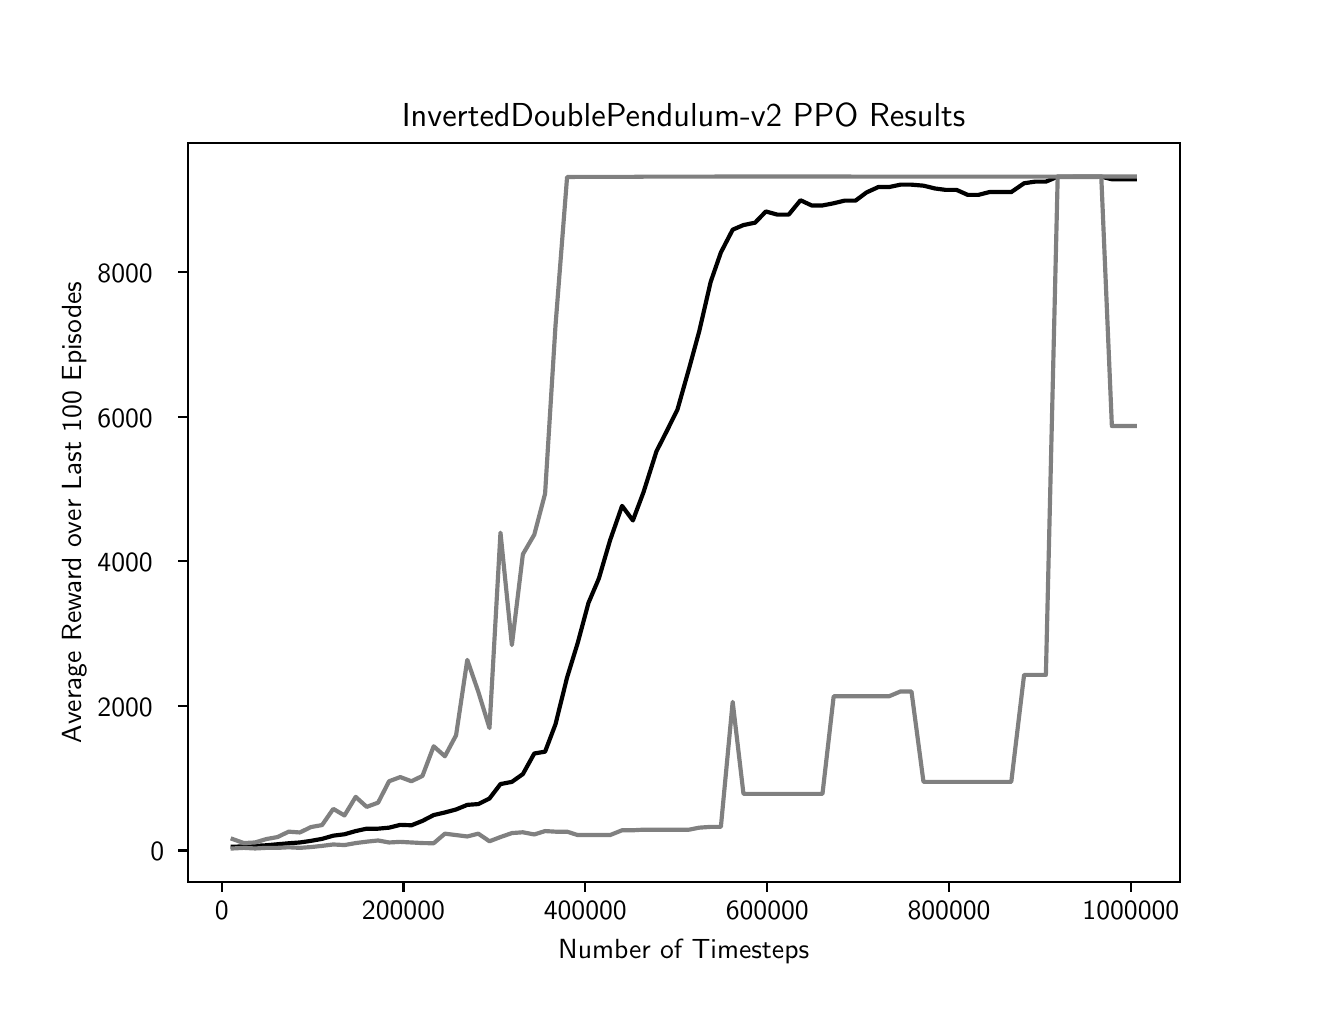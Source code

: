 \begingroup%
\makeatletter%
\begin{pgfpicture}%
\pgfpathrectangle{\pgfpointorigin}{\pgfqpoint{6.4in}{4.8in}}%
\pgfusepath{use as bounding box, clip}%
\begin{pgfscope}%
\pgfsetbuttcap%
\pgfsetmiterjoin%
\definecolor{currentfill}{rgb}{1.0,1.0,1.0}%
\pgfsetfillcolor{currentfill}%
\pgfsetlinewidth{0.0pt}%
\definecolor{currentstroke}{rgb}{1.0,1.0,1.0}%
\pgfsetstrokecolor{currentstroke}%
\pgfsetdash{}{0pt}%
\pgfpathmoveto{\pgfqpoint{0.0in}{0.0in}}%
\pgfpathlineto{\pgfqpoint{6.4in}{0.0in}}%
\pgfpathlineto{\pgfqpoint{6.4in}{4.8in}}%
\pgfpathlineto{\pgfqpoint{0.0in}{4.8in}}%
\pgfpathclose%
\pgfusepath{fill}%
\end{pgfscope}%
\begin{pgfscope}%
\pgfsetbuttcap%
\pgfsetmiterjoin%
\definecolor{currentfill}{rgb}{1.0,1.0,1.0}%
\pgfsetfillcolor{currentfill}%
\pgfsetlinewidth{0.0pt}%
\definecolor{currentstroke}{rgb}{0.0,0.0,0.0}%
\pgfsetstrokecolor{currentstroke}%
\pgfsetstrokeopacity{0.0}%
\pgfsetdash{}{0pt}%
\pgfpathmoveto{\pgfqpoint{0.8in}{0.528in}}%
\pgfpathlineto{\pgfqpoint{5.76in}{0.528in}}%
\pgfpathlineto{\pgfqpoint{5.76in}{4.224in}}%
\pgfpathlineto{\pgfqpoint{0.8in}{4.224in}}%
\pgfpathclose%
\pgfusepath{fill}%
\end{pgfscope}%
\begin{pgfscope}%
\pgfsetbuttcap%
\pgfsetroundjoin%
\definecolor{currentfill}{rgb}{0.0,0.0,0.0}%
\pgfsetfillcolor{currentfill}%
\pgfsetlinewidth{0.803pt}%
\definecolor{currentstroke}{rgb}{0.0,0.0,0.0}%
\pgfsetstrokecolor{currentstroke}%
\pgfsetdash{}{0pt}%
\pgfsys@defobject{currentmarker}{\pgfqpoint{0.0in}{-0.049in}}{\pgfqpoint{0.0in}{0.0in}}{%
\pgfpathmoveto{\pgfqpoint{0.0in}{0.0in}}%
\pgfpathlineto{\pgfqpoint{0.0in}{-0.049in}}%
\pgfusepath{stroke,fill}%
}%
\begin{pgfscope}%
\pgfsys@transformshift{0.97in}{0.528in}%
\pgfsys@useobject{currentmarker}{}%
\end{pgfscope}%
\end{pgfscope}%
\begin{pgfscope}%
\pgftext[x=0.97in,y=0.431in,,top]{\sffamily\fontsize{10.0}{12.0}\selectfont 0}%
\end{pgfscope}%
\begin{pgfscope}%
\pgfsetbuttcap%
\pgfsetroundjoin%
\definecolor{currentfill}{rgb}{0.0,0.0,0.0}%
\pgfsetfillcolor{currentfill}%
\pgfsetlinewidth{0.803pt}%
\definecolor{currentstroke}{rgb}{0.0,0.0,0.0}%
\pgfsetstrokecolor{currentstroke}%
\pgfsetdash{}{0pt}%
\pgfsys@defobject{currentmarker}{\pgfqpoint{0.0in}{-0.049in}}{\pgfqpoint{0.0in}{0.0in}}{%
\pgfpathmoveto{\pgfqpoint{0.0in}{0.0in}}%
\pgfpathlineto{\pgfqpoint{0.0in}{-0.049in}}%
\pgfusepath{stroke,fill}%
}%
\begin{pgfscope}%
\pgfsys@transformshift{1.879in}{0.528in}%
\pgfsys@useobject{currentmarker}{}%
\end{pgfscope}%
\end{pgfscope}%
\begin{pgfscope}%
\pgftext[x=1.879in,y=0.431in,,top]{\sffamily\fontsize{10.0}{12.0}\selectfont 200000}%
\end{pgfscope}%
\begin{pgfscope}%
\pgfsetbuttcap%
\pgfsetroundjoin%
\definecolor{currentfill}{rgb}{0.0,0.0,0.0}%
\pgfsetfillcolor{currentfill}%
\pgfsetlinewidth{0.803pt}%
\definecolor{currentstroke}{rgb}{0.0,0.0,0.0}%
\pgfsetstrokecolor{currentstroke}%
\pgfsetdash{}{0pt}%
\pgfsys@defobject{currentmarker}{\pgfqpoint{0.0in}{-0.049in}}{\pgfqpoint{0.0in}{0.0in}}{%
\pgfpathmoveto{\pgfqpoint{0.0in}{0.0in}}%
\pgfpathlineto{\pgfqpoint{0.0in}{-0.049in}}%
\pgfusepath{stroke,fill}%
}%
\begin{pgfscope}%
\pgfsys@transformshift{2.788in}{0.528in}%
\pgfsys@useobject{currentmarker}{}%
\end{pgfscope}%
\end{pgfscope}%
\begin{pgfscope}%
\pgftext[x=2.788in,y=0.431in,,top]{\sffamily\fontsize{10.0}{12.0}\selectfont 400000}%
\end{pgfscope}%
\begin{pgfscope}%
\pgfsetbuttcap%
\pgfsetroundjoin%
\definecolor{currentfill}{rgb}{0.0,0.0,0.0}%
\pgfsetfillcolor{currentfill}%
\pgfsetlinewidth{0.803pt}%
\definecolor{currentstroke}{rgb}{0.0,0.0,0.0}%
\pgfsetstrokecolor{currentstroke}%
\pgfsetdash{}{0pt}%
\pgfsys@defobject{currentmarker}{\pgfqpoint{0.0in}{-0.049in}}{\pgfqpoint{0.0in}{0.0in}}{%
\pgfpathmoveto{\pgfqpoint{0.0in}{0.0in}}%
\pgfpathlineto{\pgfqpoint{0.0in}{-0.049in}}%
\pgfusepath{stroke,fill}%
}%
\begin{pgfscope}%
\pgfsys@transformshift{3.698in}{0.528in}%
\pgfsys@useobject{currentmarker}{}%
\end{pgfscope}%
\end{pgfscope}%
\begin{pgfscope}%
\pgftext[x=3.698in,y=0.431in,,top]{\sffamily\fontsize{10.0}{12.0}\selectfont 600000}%
\end{pgfscope}%
\begin{pgfscope}%
\pgfsetbuttcap%
\pgfsetroundjoin%
\definecolor{currentfill}{rgb}{0.0,0.0,0.0}%
\pgfsetfillcolor{currentfill}%
\pgfsetlinewidth{0.803pt}%
\definecolor{currentstroke}{rgb}{0.0,0.0,0.0}%
\pgfsetstrokecolor{currentstroke}%
\pgfsetdash{}{0pt}%
\pgfsys@defobject{currentmarker}{\pgfqpoint{0.0in}{-0.049in}}{\pgfqpoint{0.0in}{0.0in}}{%
\pgfpathmoveto{\pgfqpoint{0.0in}{0.0in}}%
\pgfpathlineto{\pgfqpoint{0.0in}{-0.049in}}%
\pgfusepath{stroke,fill}%
}%
\begin{pgfscope}%
\pgfsys@transformshift{4.607in}{0.528in}%
\pgfsys@useobject{currentmarker}{}%
\end{pgfscope}%
\end{pgfscope}%
\begin{pgfscope}%
\pgftext[x=4.607in,y=0.431in,,top]{\sffamily\fontsize{10.0}{12.0}\selectfont 800000}%
\end{pgfscope}%
\begin{pgfscope}%
\pgfsetbuttcap%
\pgfsetroundjoin%
\definecolor{currentfill}{rgb}{0.0,0.0,0.0}%
\pgfsetfillcolor{currentfill}%
\pgfsetlinewidth{0.803pt}%
\definecolor{currentstroke}{rgb}{0.0,0.0,0.0}%
\pgfsetstrokecolor{currentstroke}%
\pgfsetdash{}{0pt}%
\pgfsys@defobject{currentmarker}{\pgfqpoint{0.0in}{-0.049in}}{\pgfqpoint{0.0in}{0.0in}}{%
\pgfpathmoveto{\pgfqpoint{0.0in}{0.0in}}%
\pgfpathlineto{\pgfqpoint{0.0in}{-0.049in}}%
\pgfusepath{stroke,fill}%
}%
\begin{pgfscope}%
\pgfsys@transformshift{5.516in}{0.528in}%
\pgfsys@useobject{currentmarker}{}%
\end{pgfscope}%
\end{pgfscope}%
\begin{pgfscope}%
\pgftext[x=5.516in,y=0.431in,,top]{\sffamily\fontsize{10.0}{12.0}\selectfont 1000000}%
\end{pgfscope}%
\begin{pgfscope}%
\pgftext[x=3.28in,y=0.241in,,top]{\sffamily\fontsize{10.0}{12.0}\selectfont Number of Timesteps}%
\end{pgfscope}%
\begin{pgfscope}%
\pgfsetbuttcap%
\pgfsetroundjoin%
\definecolor{currentfill}{rgb}{0.0,0.0,0.0}%
\pgfsetfillcolor{currentfill}%
\pgfsetlinewidth{0.803pt}%
\definecolor{currentstroke}{rgb}{0.0,0.0,0.0}%
\pgfsetstrokecolor{currentstroke}%
\pgfsetdash{}{0pt}%
\pgfsys@defobject{currentmarker}{\pgfqpoint{-0.049in}{0.0in}}{\pgfqpoint{0.0in}{0.0in}}{%
\pgfpathmoveto{\pgfqpoint{0.0in}{0.0in}}%
\pgfpathlineto{\pgfqpoint{-0.049in}{0.0in}}%
\pgfusepath{stroke,fill}%
}%
\begin{pgfscope}%
\pgfsys@transformshift{0.8in}{0.686in}%
\pgfsys@useobject{currentmarker}{}%
\end{pgfscope}%
\end{pgfscope}%
\begin{pgfscope}%
\pgftext[x=0.614in,y=0.634in,left,base]{\sffamily\fontsize{10.0}{12.0}\selectfont 0}%
\end{pgfscope}%
\begin{pgfscope}%
\pgfsetbuttcap%
\pgfsetroundjoin%
\definecolor{currentfill}{rgb}{0.0,0.0,0.0}%
\pgfsetfillcolor{currentfill}%
\pgfsetlinewidth{0.803pt}%
\definecolor{currentstroke}{rgb}{0.0,0.0,0.0}%
\pgfsetstrokecolor{currentstroke}%
\pgfsetdash{}{0pt}%
\pgfsys@defobject{currentmarker}{\pgfqpoint{-0.049in}{0.0in}}{\pgfqpoint{0.0in}{0.0in}}{%
\pgfpathmoveto{\pgfqpoint{0.0in}{0.0in}}%
\pgfpathlineto{\pgfqpoint{-0.049in}{0.0in}}%
\pgfusepath{stroke,fill}%
}%
\begin{pgfscope}%
\pgfsys@transformshift{0.8in}{1.409in}%
\pgfsys@useobject{currentmarker}{}%
\end{pgfscope}%
\end{pgfscope}%
\begin{pgfscope}%
\pgftext[x=0.349in,y=1.357in,left,base]{\sffamily\fontsize{10.0}{12.0}\selectfont 2000}%
\end{pgfscope}%
\begin{pgfscope}%
\pgfsetbuttcap%
\pgfsetroundjoin%
\definecolor{currentfill}{rgb}{0.0,0.0,0.0}%
\pgfsetfillcolor{currentfill}%
\pgfsetlinewidth{0.803pt}%
\definecolor{currentstroke}{rgb}{0.0,0.0,0.0}%
\pgfsetstrokecolor{currentstroke}%
\pgfsetdash{}{0pt}%
\pgfsys@defobject{currentmarker}{\pgfqpoint{-0.049in}{0.0in}}{\pgfqpoint{0.0in}{0.0in}}{%
\pgfpathmoveto{\pgfqpoint{0.0in}{0.0in}}%
\pgfpathlineto{\pgfqpoint{-0.049in}{0.0in}}%
\pgfusepath{stroke,fill}%
}%
\begin{pgfscope}%
\pgfsys@transformshift{0.8in}{2.132in}%
\pgfsys@useobject{currentmarker}{}%
\end{pgfscope}%
\end{pgfscope}%
\begin{pgfscope}%
\pgftext[x=0.349in,y=2.08in,left,base]{\sffamily\fontsize{10.0}{12.0}\selectfont 4000}%
\end{pgfscope}%
\begin{pgfscope}%
\pgfsetbuttcap%
\pgfsetroundjoin%
\definecolor{currentfill}{rgb}{0.0,0.0,0.0}%
\pgfsetfillcolor{currentfill}%
\pgfsetlinewidth{0.803pt}%
\definecolor{currentstroke}{rgb}{0.0,0.0,0.0}%
\pgfsetstrokecolor{currentstroke}%
\pgfsetdash{}{0pt}%
\pgfsys@defobject{currentmarker}{\pgfqpoint{-0.049in}{0.0in}}{\pgfqpoint{0.0in}{0.0in}}{%
\pgfpathmoveto{\pgfqpoint{0.0in}{0.0in}}%
\pgfpathlineto{\pgfqpoint{-0.049in}{0.0in}}%
\pgfusepath{stroke,fill}%
}%
\begin{pgfscope}%
\pgfsys@transformshift{0.8in}{2.855in}%
\pgfsys@useobject{currentmarker}{}%
\end{pgfscope}%
\end{pgfscope}%
\begin{pgfscope}%
\pgftext[x=0.349in,y=2.803in,left,base]{\sffamily\fontsize{10.0}{12.0}\selectfont 6000}%
\end{pgfscope}%
\begin{pgfscope}%
\pgfsetbuttcap%
\pgfsetroundjoin%
\definecolor{currentfill}{rgb}{0.0,0.0,0.0}%
\pgfsetfillcolor{currentfill}%
\pgfsetlinewidth{0.803pt}%
\definecolor{currentstroke}{rgb}{0.0,0.0,0.0}%
\pgfsetstrokecolor{currentstroke}%
\pgfsetdash{}{0pt}%
\pgfsys@defobject{currentmarker}{\pgfqpoint{-0.049in}{0.0in}}{\pgfqpoint{0.0in}{0.0in}}{%
\pgfpathmoveto{\pgfqpoint{0.0in}{0.0in}}%
\pgfpathlineto{\pgfqpoint{-0.049in}{0.0in}}%
\pgfusepath{stroke,fill}%
}%
\begin{pgfscope}%
\pgfsys@transformshift{0.8in}{3.578in}%
\pgfsys@useobject{currentmarker}{}%
\end{pgfscope}%
\end{pgfscope}%
\begin{pgfscope}%
\pgftext[x=0.349in,y=3.526in,left,base]{\sffamily\fontsize{10.0}{12.0}\selectfont 8000}%
\end{pgfscope}%
\begin{pgfscope}%
\pgftext[x=0.294in,y=2.376in,,bottom,rotate=90.0]{\sffamily\fontsize{10.0}{12.0}\selectfont Average Reward over Last 100 Episodes}%
\end{pgfscope}%
\begin{pgfscope}%
\pgfpathrectangle{\pgfqpoint{0.8in}{0.528in}}{\pgfqpoint{4.96in}{3.696in}}%
\pgfusepath{clip}%
\pgfsetrectcap%
\pgfsetroundjoin%
\pgfsetlinewidth{1.506pt}%
\definecolor{currentstroke}{rgb}{0.0,0.0,0.0}%
\pgfsetstrokecolor{currentstroke}%
\pgfsetdash{}{0pt}%
\pgfpathmoveto{\pgfqpoint{1.025in}{0.705in}}%
\pgfpathlineto{\pgfqpoint{1.081in}{0.706in}}%
\pgfpathlineto{\pgfqpoint{1.137in}{0.709in}}%
\pgfpathlineto{\pgfqpoint{1.193in}{0.712in}}%
\pgfpathlineto{\pgfqpoint{1.249in}{0.717in}}%
\pgfpathlineto{\pgfqpoint{1.305in}{0.722in}}%
\pgfpathlineto{\pgfqpoint{1.361in}{0.726in}}%
\pgfpathlineto{\pgfqpoint{1.416in}{0.734in}}%
\pgfpathlineto{\pgfqpoint{1.472in}{0.744in}}%
\pgfpathlineto{\pgfqpoint{1.528in}{0.76in}}%
\pgfpathlineto{\pgfqpoint{1.584in}{0.767in}}%
\pgfpathlineto{\pgfqpoint{1.64in}{0.783in}}%
\pgfpathlineto{\pgfqpoint{1.695in}{0.795in}}%
\pgfpathlineto{\pgfqpoint{1.752in}{0.795in}}%
\pgfpathlineto{\pgfqpoint{1.807in}{0.8in}}%
\pgfpathlineto{\pgfqpoint{1.863in}{0.814in}}%
\pgfpathlineto{\pgfqpoint{1.919in}{0.812in}}%
\pgfpathlineto{\pgfqpoint{1.974in}{0.834in}}%
\pgfpathlineto{\pgfqpoint{2.03in}{0.863in}}%
\pgfpathlineto{\pgfqpoint{2.086in}{0.876in}}%
\pgfpathlineto{\pgfqpoint{2.142in}{0.891in}}%
\pgfpathlineto{\pgfqpoint{2.198in}{0.914in}}%
\pgfpathlineto{\pgfqpoint{2.253in}{0.918in}}%
\pgfpathlineto{\pgfqpoint{2.309in}{0.946in}}%
\pgfpathlineto{\pgfqpoint{2.364in}{1.018in}}%
\pgfpathlineto{\pgfqpoint{2.421in}{1.029in}}%
\pgfpathlineto{\pgfqpoint{2.476in}{1.068in}}%
\pgfpathlineto{\pgfqpoint{2.533in}{1.171in}}%
\pgfpathlineto{\pgfqpoint{2.587in}{1.18in}}%
\pgfpathlineto{\pgfqpoint{2.639in}{1.317in}}%
\pgfpathlineto{\pgfqpoint{2.697in}{1.551in}}%
\pgfpathlineto{\pgfqpoint{2.75in}{1.723in}}%
\pgfpathlineto{\pgfqpoint{2.804in}{1.924in}}%
\pgfpathlineto{\pgfqpoint{2.856in}{2.046in}}%
\pgfpathlineto{\pgfqpoint{2.912in}{2.237in}}%
\pgfpathlineto{\pgfqpoint{2.972in}{2.409in}}%
\pgfpathlineto{\pgfqpoint{3.026in}{2.336in}}%
\pgfpathlineto{\pgfqpoint{3.079in}{2.477in}}%
\pgfpathlineto{\pgfqpoint{3.144in}{2.682in}}%
\pgfpathlineto{\pgfqpoint{3.195in}{2.782in}}%
\pgfpathlineto{\pgfqpoint{3.249in}{2.891in}}%
\pgfpathlineto{\pgfqpoint{3.307in}{3.096in}}%
\pgfpathlineto{\pgfqpoint{3.358in}{3.283in}}%
\pgfpathlineto{\pgfqpoint{3.415in}{3.529in}}%
\pgfpathlineto{\pgfqpoint{3.466in}{3.676in}}%
\pgfpathlineto{\pgfqpoint{3.525in}{3.79in}}%
\pgfpathlineto{\pgfqpoint{3.579in}{3.813in}}%
\pgfpathlineto{\pgfqpoint{3.637in}{3.825in}}%
\pgfpathlineto{\pgfqpoint{3.691in}{3.881in}}%
\pgfpathlineto{\pgfqpoint{3.749in}{3.865in}}%
\pgfpathlineto{\pgfqpoint{3.805in}{3.865in}}%
\pgfpathlineto{\pgfqpoint{3.864in}{3.937in}}%
\pgfpathlineto{\pgfqpoint{3.92in}{3.911in}}%
\pgfpathlineto{\pgfqpoint{3.974in}{3.911in}}%
\pgfpathlineto{\pgfqpoint{4.03in}{3.922in}}%
\pgfpathlineto{\pgfqpoint{4.084in}{3.935in}}%
\pgfpathlineto{\pgfqpoint{4.139in}{3.935in}}%
\pgfpathlineto{\pgfqpoint{4.194in}{3.976in}}%
\pgfpathlineto{\pgfqpoint{4.253in}{4.003in}}%
\pgfpathlineto{\pgfqpoint{4.307in}{4.003in}}%
\pgfpathlineto{\pgfqpoint{4.364in}{4.015in}}%
\pgfpathlineto{\pgfqpoint{4.419in}{4.015in}}%
\pgfpathlineto{\pgfqpoint{4.479in}{4.01in}}%
\pgfpathlineto{\pgfqpoint{4.536in}{3.996in}}%
\pgfpathlineto{\pgfqpoint{4.589in}{3.989in}}%
\pgfpathlineto{\pgfqpoint{4.644in}{3.989in}}%
\pgfpathlineto{\pgfqpoint{4.7in}{3.964in}}%
\pgfpathlineto{\pgfqpoint{4.754in}{3.964in}}%
\pgfpathlineto{\pgfqpoint{4.809in}{3.978in}}%
\pgfpathlineto{\pgfqpoint{4.863in}{3.978in}}%
\pgfpathlineto{\pgfqpoint{4.918in}{3.978in}}%
\pgfpathlineto{\pgfqpoint{4.982in}{4.022in}}%
\pgfpathlineto{\pgfqpoint{5.036in}{4.03in}}%
\pgfpathlineto{\pgfqpoint{5.091in}{4.03in}}%
\pgfpathlineto{\pgfqpoint{5.15in}{4.055in}}%
\pgfpathlineto{\pgfqpoint{5.204in}{4.055in}}%
\pgfpathlineto{\pgfqpoint{5.259in}{4.055in}}%
\pgfpathlineto{\pgfqpoint{5.313in}{4.055in}}%
\pgfpathlineto{\pgfqpoint{5.368in}{4.055in}}%
\pgfpathlineto{\pgfqpoint{5.421in}{4.042in}}%
\pgfpathlineto{\pgfqpoint{5.475in}{4.042in}}%
\pgfpathlineto{\pgfqpoint{5.535in}{4.042in}}%
\pgfusepath{stroke}%
\end{pgfscope}%
\begin{pgfscope}%
\pgfpathrectangle{\pgfqpoint{0.8in}{0.528in}}{\pgfqpoint{4.96in}{3.696in}}%
\pgfusepath{clip}%
\pgfsetrectcap%
\pgfsetroundjoin%
\pgfsetlinewidth{1.506pt}%
\definecolor{currentstroke}{rgb}{0.5,0.5,0.5}%
\pgfsetstrokecolor{currentstroke}%
\pgfsetdash{}{0pt}%
\pgfpathmoveto{\pgfqpoint{1.025in}{0.696in}}%
\pgfpathlineto{\pgfqpoint{1.081in}{0.699in}}%
\pgfpathlineto{\pgfqpoint{1.137in}{0.696in}}%
\pgfpathlineto{\pgfqpoint{1.193in}{0.699in}}%
\pgfpathlineto{\pgfqpoint{1.249in}{0.699in}}%
\pgfpathlineto{\pgfqpoint{1.305in}{0.702in}}%
\pgfpathlineto{\pgfqpoint{1.361in}{0.699in}}%
\pgfpathlineto{\pgfqpoint{1.416in}{0.703in}}%
\pgfpathlineto{\pgfqpoint{1.472in}{0.709in}}%
\pgfpathlineto{\pgfqpoint{1.528in}{0.716in}}%
\pgfpathlineto{\pgfqpoint{1.584in}{0.713in}}%
\pgfpathlineto{\pgfqpoint{1.64in}{0.723in}}%
\pgfpathlineto{\pgfqpoint{1.695in}{0.73in}}%
\pgfpathlineto{\pgfqpoint{1.752in}{0.736in}}%
\pgfpathlineto{\pgfqpoint{1.807in}{0.726in}}%
\pgfpathlineto{\pgfqpoint{1.863in}{0.729in}}%
\pgfpathlineto{\pgfqpoint{1.919in}{0.726in}}%
\pgfpathlineto{\pgfqpoint{1.974in}{0.723in}}%
\pgfpathlineto{\pgfqpoint{2.03in}{0.722in}}%
\pgfpathlineto{\pgfqpoint{2.086in}{0.77in}}%
\pgfpathlineto{\pgfqpoint{2.142in}{0.763in}}%
\pgfpathlineto{\pgfqpoint{2.198in}{0.756in}}%
\pgfpathlineto{\pgfqpoint{2.253in}{0.77in}}%
\pgfpathlineto{\pgfqpoint{2.309in}{0.732in}}%
\pgfpathlineto{\pgfqpoint{2.364in}{0.753in}}%
\pgfpathlineto{\pgfqpoint{2.421in}{0.773in}}%
\pgfpathlineto{\pgfqpoint{2.476in}{0.777in}}%
\pgfpathlineto{\pgfqpoint{2.533in}{0.766in}}%
\pgfpathlineto{\pgfqpoint{2.587in}{0.783in}}%
\pgfpathlineto{\pgfqpoint{2.639in}{0.78in}}%
\pgfpathlineto{\pgfqpoint{2.697in}{0.78in}}%
\pgfpathlineto{\pgfqpoint{2.75in}{0.763in}}%
\pgfpathlineto{\pgfqpoint{2.804in}{0.763in}}%
\pgfpathlineto{\pgfqpoint{2.856in}{0.763in}}%
\pgfpathlineto{\pgfqpoint{2.912in}{0.763in}}%
\pgfpathlineto{\pgfqpoint{2.972in}{0.787in}}%
\pgfpathlineto{\pgfqpoint{3.026in}{0.787in}}%
\pgfpathlineto{\pgfqpoint{3.079in}{0.79in}}%
\pgfpathlineto{\pgfqpoint{3.144in}{0.79in}}%
\pgfpathlineto{\pgfqpoint{3.195in}{0.79in}}%
\pgfpathlineto{\pgfqpoint{3.249in}{0.79in}}%
\pgfpathlineto{\pgfqpoint{3.307in}{0.79in}}%
\pgfpathlineto{\pgfqpoint{3.358in}{0.8in}}%
\pgfpathlineto{\pgfqpoint{3.415in}{0.804in}}%
\pgfpathlineto{\pgfqpoint{3.466in}{0.804in}}%
\pgfpathlineto{\pgfqpoint{3.525in}{1.429in}}%
\pgfpathlineto{\pgfqpoint{3.579in}{0.969in}}%
\pgfpathlineto{\pgfqpoint{3.637in}{0.969in}}%
\pgfpathlineto{\pgfqpoint{3.691in}{0.969in}}%
\pgfpathlineto{\pgfqpoint{3.749in}{0.969in}}%
\pgfpathlineto{\pgfqpoint{3.805in}{0.969in}}%
\pgfpathlineto{\pgfqpoint{3.864in}{0.969in}}%
\pgfpathlineto{\pgfqpoint{3.92in}{0.969in}}%
\pgfpathlineto{\pgfqpoint{3.974in}{0.969in}}%
\pgfpathlineto{\pgfqpoint{4.03in}{1.457in}}%
\pgfpathlineto{\pgfqpoint{4.084in}{1.457in}}%
\pgfpathlineto{\pgfqpoint{4.139in}{1.457in}}%
\pgfpathlineto{\pgfqpoint{4.194in}{1.457in}}%
\pgfpathlineto{\pgfqpoint{4.253in}{1.457in}}%
\pgfpathlineto{\pgfqpoint{4.307in}{1.457in}}%
\pgfpathlineto{\pgfqpoint{4.364in}{1.481in}}%
\pgfpathlineto{\pgfqpoint{4.419in}{1.481in}}%
\pgfpathlineto{\pgfqpoint{4.479in}{1.029in}}%
\pgfpathlineto{\pgfqpoint{4.536in}{1.029in}}%
\pgfpathlineto{\pgfqpoint{4.589in}{1.029in}}%
\pgfpathlineto{\pgfqpoint{4.644in}{1.029in}}%
\pgfpathlineto{\pgfqpoint{4.7in}{1.029in}}%
\pgfpathlineto{\pgfqpoint{4.754in}{1.029in}}%
\pgfpathlineto{\pgfqpoint{4.809in}{1.029in}}%
\pgfpathlineto{\pgfqpoint{4.863in}{1.029in}}%
\pgfpathlineto{\pgfqpoint{4.918in}{1.029in}}%
\pgfpathlineto{\pgfqpoint{4.982in}{1.564in}}%
\pgfpathlineto{\pgfqpoint{5.036in}{1.564in}}%
\pgfpathlineto{\pgfqpoint{5.091in}{1.564in}}%
\pgfpathlineto{\pgfqpoint{5.15in}{4.053in}}%
\pgfpathlineto{\pgfqpoint{5.204in}{4.053in}}%
\pgfpathlineto{\pgfqpoint{5.259in}{4.053in}}%
\pgfpathlineto{\pgfqpoint{5.313in}{4.053in}}%
\pgfpathlineto{\pgfqpoint{5.368in}{4.054in}}%
\pgfpathlineto{\pgfqpoint{5.421in}{2.808in}}%
\pgfpathlineto{\pgfqpoint{5.475in}{2.808in}}%
\pgfpathlineto{\pgfqpoint{5.535in}{2.808in}}%
\pgfusepath{stroke}%
\end{pgfscope}%
\begin{pgfscope}%
\pgfpathrectangle{\pgfqpoint{0.8in}{0.528in}}{\pgfqpoint{4.96in}{3.696in}}%
\pgfusepath{clip}%
\pgfsetrectcap%
\pgfsetroundjoin%
\pgfsetlinewidth{1.506pt}%
\definecolor{currentstroke}{rgb}{0.5,0.5,0.5}%
\pgfsetstrokecolor{currentstroke}%
\pgfsetdash{}{0pt}%
\pgfpathmoveto{\pgfqpoint{1.025in}{0.743in}}%
\pgfpathlineto{\pgfqpoint{1.081in}{0.723in}}%
\pgfpathlineto{\pgfqpoint{1.137in}{0.726in}}%
\pgfpathlineto{\pgfqpoint{1.193in}{0.743in}}%
\pgfpathlineto{\pgfqpoint{1.249in}{0.753in}}%
\pgfpathlineto{\pgfqpoint{1.305in}{0.78in}}%
\pgfpathlineto{\pgfqpoint{1.361in}{0.776in}}%
\pgfpathlineto{\pgfqpoint{1.416in}{0.803in}}%
\pgfpathlineto{\pgfqpoint{1.472in}{0.813in}}%
\pgfpathlineto{\pgfqpoint{1.528in}{0.894in}}%
\pgfpathlineto{\pgfqpoint{1.584in}{0.861in}}%
\pgfpathlineto{\pgfqpoint{1.64in}{0.954in}}%
\pgfpathlineto{\pgfqpoint{1.695in}{0.904in}}%
\pgfpathlineto{\pgfqpoint{1.752in}{0.925in}}%
\pgfpathlineto{\pgfqpoint{1.807in}{1.032in}}%
\pgfpathlineto{\pgfqpoint{1.863in}{1.053in}}%
\pgfpathlineto{\pgfqpoint{1.919in}{1.032in}}%
\pgfpathlineto{\pgfqpoint{1.974in}{1.059in}}%
\pgfpathlineto{\pgfqpoint{2.03in}{1.207in}}%
\pgfpathlineto{\pgfqpoint{2.086in}{1.157in}}%
\pgfpathlineto{\pgfqpoint{2.142in}{1.262in}}%
\pgfpathlineto{\pgfqpoint{2.198in}{1.639in}}%
\pgfpathlineto{\pgfqpoint{2.253in}{1.48in}}%
\pgfpathlineto{\pgfqpoint{2.309in}{1.298in}}%
\pgfpathlineto{\pgfqpoint{2.364in}{2.275in}}%
\pgfpathlineto{\pgfqpoint{2.421in}{1.713in}}%
\pgfpathlineto{\pgfqpoint{2.476in}{2.167in}}%
\pgfpathlineto{\pgfqpoint{2.533in}{2.265in}}%
\pgfpathlineto{\pgfqpoint{2.587in}{2.47in}}%
\pgfpathlineto{\pgfqpoint{2.639in}{3.309in}}%
\pgfpathlineto{\pgfqpoint{2.697in}{4.053in}}%
\pgfpathlineto{\pgfqpoint{2.75in}{4.054in}}%
\pgfpathlineto{\pgfqpoint{2.804in}{4.054in}}%
\pgfpathlineto{\pgfqpoint{2.856in}{4.054in}}%
\pgfpathlineto{\pgfqpoint{2.912in}{4.054in}}%
\pgfpathlineto{\pgfqpoint{2.972in}{4.054in}}%
\pgfpathlineto{\pgfqpoint{3.026in}{4.054in}}%
\pgfpathlineto{\pgfqpoint{3.079in}{4.055in}}%
\pgfpathlineto{\pgfqpoint{3.144in}{4.055in}}%
\pgfpathlineto{\pgfqpoint{3.195in}{4.055in}}%
\pgfpathlineto{\pgfqpoint{3.249in}{4.055in}}%
\pgfpathlineto{\pgfqpoint{3.307in}{4.055in}}%
\pgfpathlineto{\pgfqpoint{3.358in}{4.055in}}%
\pgfpathlineto{\pgfqpoint{3.415in}{4.055in}}%
\pgfpathlineto{\pgfqpoint{3.466in}{4.056in}}%
\pgfpathlineto{\pgfqpoint{3.525in}{4.056in}}%
\pgfpathlineto{\pgfqpoint{3.579in}{4.056in}}%
\pgfpathlineto{\pgfqpoint{3.637in}{4.056in}}%
\pgfpathlineto{\pgfqpoint{3.691in}{4.056in}}%
\pgfpathlineto{\pgfqpoint{3.749in}{4.056in}}%
\pgfpathlineto{\pgfqpoint{3.805in}{4.056in}}%
\pgfpathlineto{\pgfqpoint{3.864in}{4.056in}}%
\pgfpathlineto{\pgfqpoint{3.92in}{4.056in}}%
\pgfpathlineto{\pgfqpoint{3.974in}{4.056in}}%
\pgfpathlineto{\pgfqpoint{4.03in}{4.056in}}%
\pgfpathlineto{\pgfqpoint{4.084in}{4.056in}}%
\pgfpathlineto{\pgfqpoint{4.139in}{4.055in}}%
\pgfpathlineto{\pgfqpoint{4.194in}{4.055in}}%
\pgfpathlineto{\pgfqpoint{4.253in}{4.055in}}%
\pgfpathlineto{\pgfqpoint{4.307in}{4.055in}}%
\pgfpathlineto{\pgfqpoint{4.364in}{4.055in}}%
\pgfpathlineto{\pgfqpoint{4.419in}{4.055in}}%
\pgfpathlineto{\pgfqpoint{4.479in}{4.055in}}%
\pgfpathlineto{\pgfqpoint{4.536in}{4.055in}}%
\pgfpathlineto{\pgfqpoint{4.589in}{4.055in}}%
\pgfpathlineto{\pgfqpoint{4.644in}{4.055in}}%
\pgfpathlineto{\pgfqpoint{4.7in}{4.055in}}%
\pgfpathlineto{\pgfqpoint{4.754in}{4.055in}}%
\pgfpathlineto{\pgfqpoint{4.809in}{4.055in}}%
\pgfpathlineto{\pgfqpoint{4.863in}{4.055in}}%
\pgfpathlineto{\pgfqpoint{4.918in}{4.055in}}%
\pgfpathlineto{\pgfqpoint{4.982in}{4.055in}}%
\pgfpathlineto{\pgfqpoint{5.036in}{4.055in}}%
\pgfpathlineto{\pgfqpoint{5.091in}{4.055in}}%
\pgfpathlineto{\pgfqpoint{5.15in}{4.055in}}%
\pgfpathlineto{\pgfqpoint{5.204in}{4.055in}}%
\pgfpathlineto{\pgfqpoint{5.259in}{4.056in}}%
\pgfpathlineto{\pgfqpoint{5.313in}{4.056in}}%
\pgfpathlineto{\pgfqpoint{5.368in}{4.056in}}%
\pgfpathlineto{\pgfqpoint{5.421in}{4.056in}}%
\pgfpathlineto{\pgfqpoint{5.475in}{4.056in}}%
\pgfpathlineto{\pgfqpoint{5.535in}{4.056in}}%
\pgfusepath{stroke}%
\end{pgfscope}%
\begin{pgfscope}%
\pgfsetrectcap%
\pgfsetmiterjoin%
\pgfsetlinewidth{0.803pt}%
\definecolor{currentstroke}{rgb}{0.0,0.0,0.0}%
\pgfsetstrokecolor{currentstroke}%
\pgfsetdash{}{0pt}%
\pgfpathmoveto{\pgfqpoint{0.8in}{0.528in}}%
\pgfpathlineto{\pgfqpoint{0.8in}{4.224in}}%
\pgfusepath{stroke}%
\end{pgfscope}%
\begin{pgfscope}%
\pgfsetrectcap%
\pgfsetmiterjoin%
\pgfsetlinewidth{0.803pt}%
\definecolor{currentstroke}{rgb}{0.0,0.0,0.0}%
\pgfsetstrokecolor{currentstroke}%
\pgfsetdash{}{0pt}%
\pgfpathmoveto{\pgfqpoint{5.76in}{0.528in}}%
\pgfpathlineto{\pgfqpoint{5.76in}{4.224in}}%
\pgfusepath{stroke}%
\end{pgfscope}%
\begin{pgfscope}%
\pgfsetrectcap%
\pgfsetmiterjoin%
\pgfsetlinewidth{0.803pt}%
\definecolor{currentstroke}{rgb}{0.0,0.0,0.0}%
\pgfsetstrokecolor{currentstroke}%
\pgfsetdash{}{0pt}%
\pgfpathmoveto{\pgfqpoint{0.8in}{0.528in}}%
\pgfpathlineto{\pgfqpoint{5.76in}{0.528in}}%
\pgfusepath{stroke}%
\end{pgfscope}%
\begin{pgfscope}%
\pgfsetrectcap%
\pgfsetmiterjoin%
\pgfsetlinewidth{0.803pt}%
\definecolor{currentstroke}{rgb}{0.0,0.0,0.0}%
\pgfsetstrokecolor{currentstroke}%
\pgfsetdash{}{0pt}%
\pgfpathmoveto{\pgfqpoint{0.8in}{4.224in}}%
\pgfpathlineto{\pgfqpoint{5.76in}{4.224in}}%
\pgfusepath{stroke}%
\end{pgfscope}%
\begin{pgfscope}%
\pgftext[x=3.28in,y=4.307in,,base]{\sffamily\fontsize{12.0}{14.4}\selectfont InvertedDoublePendulum-v2 PPO Results}%
\end{pgfscope}%
\end{pgfpicture}%
\makeatother%
\endgroup%
